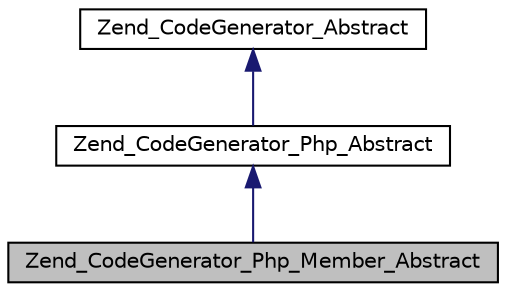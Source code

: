 digraph G
{
  edge [fontname="Helvetica",fontsize="10",labelfontname="Helvetica",labelfontsize="10"];
  node [fontname="Helvetica",fontsize="10",shape=record];
  Node1 [label="Zend_CodeGenerator_Php_Member_Abstract",height=0.2,width=0.4,color="black", fillcolor="grey75", style="filled" fontcolor="black"];
  Node2 -> Node1 [dir="back",color="midnightblue",fontsize="10",style="solid",fontname="Helvetica"];
  Node2 [label="Zend_CodeGenerator_Php_Abstract",height=0.2,width=0.4,color="black", fillcolor="white", style="filled",URL="$class_zend___code_generator___php___abstract.html"];
  Node3 -> Node2 [dir="back",color="midnightblue",fontsize="10",style="solid",fontname="Helvetica"];
  Node3 [label="Zend_CodeGenerator_Abstract",height=0.2,width=0.4,color="black", fillcolor="white", style="filled",URL="$class_zend___code_generator___abstract.html"];
}
